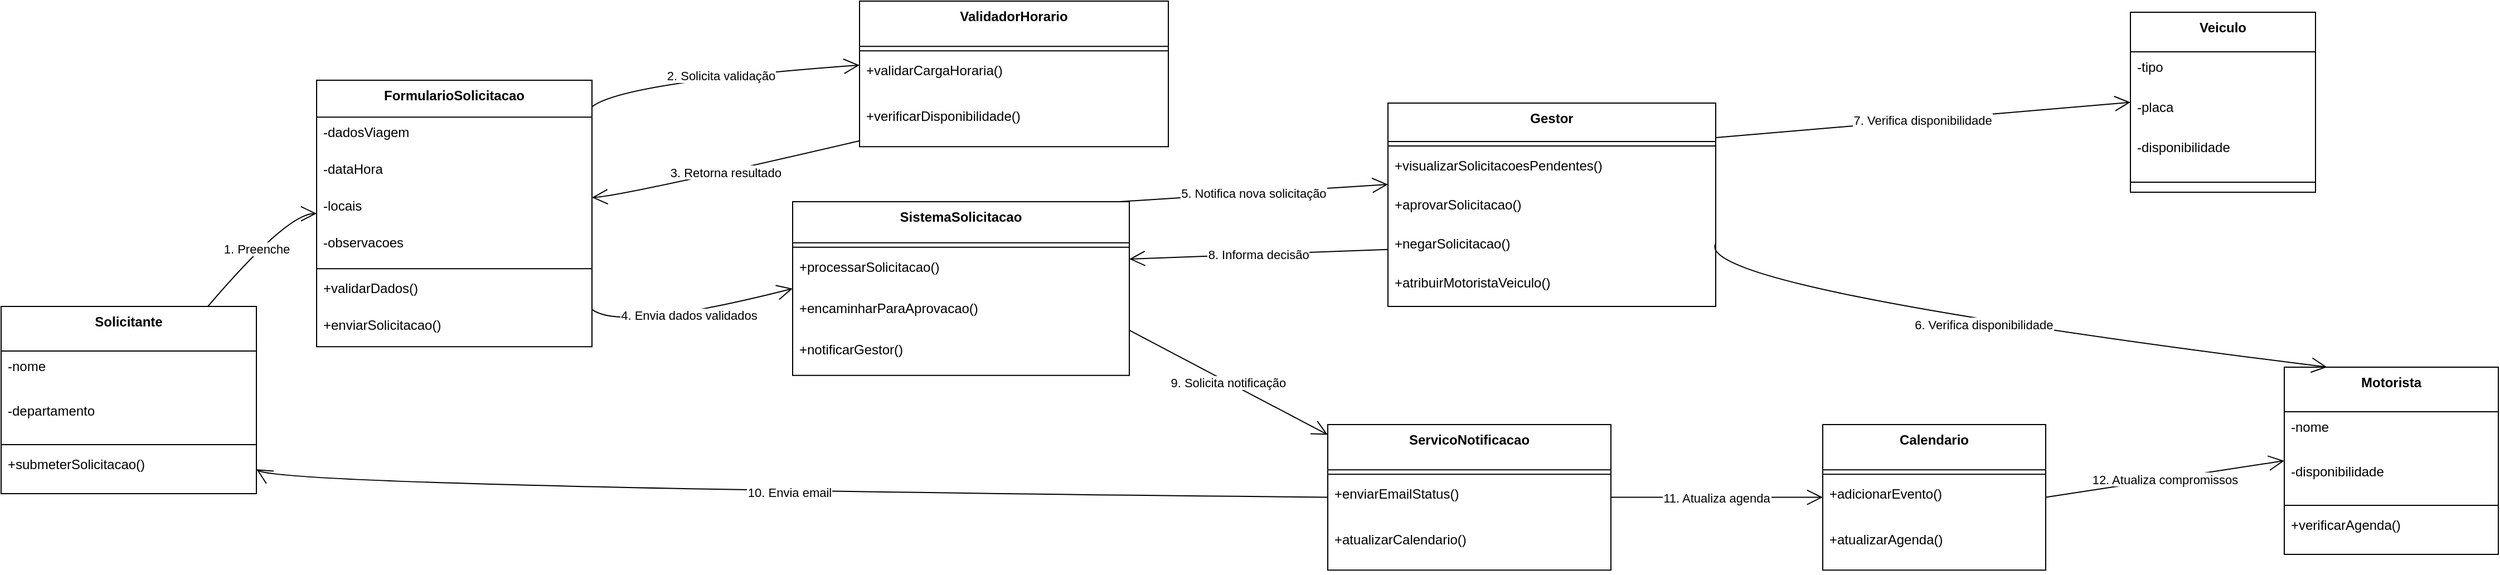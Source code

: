 <mxfile version="27.0.6">
  <diagram name="Página-1" id="Zq8oiolpRxW8-j1eHQIy">
    <mxGraphModel grid="1" page="1" gridSize="10" guides="1" tooltips="1" connect="1" arrows="1" fold="1" pageScale="1" pageWidth="827" pageHeight="1169" math="0" shadow="0">
      <root>
        <mxCell id="0" />
        <mxCell id="1" parent="0" />
        <mxCell id="f41anOxhTdi2pnCnQ5Af-1" value="Solicitante" style="swimlane;fontStyle=1;align=center;verticalAlign=top;childLayout=stackLayout;horizontal=1;startSize=40;horizontalStack=0;resizeParent=1;resizeParentMax=0;resizeLast=0;collapsible=0;marginBottom=0;" vertex="1" parent="1">
          <mxGeometry x="10" y="484" width="229" height="168" as="geometry" />
        </mxCell>
        <mxCell id="f41anOxhTdi2pnCnQ5Af-2" value="-nome" style="text;strokeColor=none;fillColor=none;align=left;verticalAlign=top;spacingLeft=4;spacingRight=4;overflow=hidden;rotatable=0;points=[[0,0.5],[1,0.5]];portConstraint=eastwest;" vertex="1" parent="f41anOxhTdi2pnCnQ5Af-1">
          <mxGeometry y="40" width="229" height="40" as="geometry" />
        </mxCell>
        <mxCell id="f41anOxhTdi2pnCnQ5Af-3" value="-departamento" style="text;strokeColor=none;fillColor=none;align=left;verticalAlign=top;spacingLeft=4;spacingRight=4;overflow=hidden;rotatable=0;points=[[0,0.5],[1,0.5]];portConstraint=eastwest;" vertex="1" parent="f41anOxhTdi2pnCnQ5Af-1">
          <mxGeometry y="80" width="229" height="40" as="geometry" />
        </mxCell>
        <mxCell id="f41anOxhTdi2pnCnQ5Af-4" style="line;strokeWidth=1;fillColor=none;align=left;verticalAlign=middle;spacingTop=-1;spacingLeft=3;spacingRight=3;rotatable=0;labelPosition=right;points=[];portConstraint=eastwest;strokeColor=inherit;" vertex="1" parent="f41anOxhTdi2pnCnQ5Af-1">
          <mxGeometry y="120" width="229" height="8" as="geometry" />
        </mxCell>
        <mxCell id="f41anOxhTdi2pnCnQ5Af-5" value="+submeterSolicitacao()" style="text;strokeColor=none;fillColor=none;align=left;verticalAlign=top;spacingLeft=4;spacingRight=4;overflow=hidden;rotatable=0;points=[[0,0.5],[1,0.5]];portConstraint=eastwest;" vertex="1" parent="f41anOxhTdi2pnCnQ5Af-1">
          <mxGeometry y="128" width="229" height="40" as="geometry" />
        </mxCell>
        <mxCell id="f41anOxhTdi2pnCnQ5Af-6" value="FormularioSolicitacao" style="swimlane;fontStyle=1;align=center;verticalAlign=top;childLayout=stackLayout;horizontal=1;startSize=33.143;horizontalStack=0;resizeParent=1;resizeParentMax=0;resizeLast=0;collapsible=0;marginBottom=0;" vertex="1" parent="1">
          <mxGeometry x="293" y="281" width="247" height="239.143" as="geometry" />
        </mxCell>
        <mxCell id="f41anOxhTdi2pnCnQ5Af-7" value="-dadosViagem" style="text;strokeColor=none;fillColor=none;align=left;verticalAlign=top;spacingLeft=4;spacingRight=4;overflow=hidden;rotatable=0;points=[[0,0.5],[1,0.5]];portConstraint=eastwest;" vertex="1" parent="f41anOxhTdi2pnCnQ5Af-6">
          <mxGeometry y="33.143" width="247" height="33" as="geometry" />
        </mxCell>
        <mxCell id="f41anOxhTdi2pnCnQ5Af-8" value="-dataHora" style="text;strokeColor=none;fillColor=none;align=left;verticalAlign=top;spacingLeft=4;spacingRight=4;overflow=hidden;rotatable=0;points=[[0,0.5],[1,0.5]];portConstraint=eastwest;" vertex="1" parent="f41anOxhTdi2pnCnQ5Af-6">
          <mxGeometry y="66.143" width="247" height="33" as="geometry" />
        </mxCell>
        <mxCell id="f41anOxhTdi2pnCnQ5Af-9" value="-locais" style="text;strokeColor=none;fillColor=none;align=left;verticalAlign=top;spacingLeft=4;spacingRight=4;overflow=hidden;rotatable=0;points=[[0,0.5],[1,0.5]];portConstraint=eastwest;" vertex="1" parent="f41anOxhTdi2pnCnQ5Af-6">
          <mxGeometry y="99.143" width="247" height="33" as="geometry" />
        </mxCell>
        <mxCell id="f41anOxhTdi2pnCnQ5Af-10" value="-observacoes" style="text;strokeColor=none;fillColor=none;align=left;verticalAlign=top;spacingLeft=4;spacingRight=4;overflow=hidden;rotatable=0;points=[[0,0.5],[1,0.5]];portConstraint=eastwest;" vertex="1" parent="f41anOxhTdi2pnCnQ5Af-6">
          <mxGeometry y="132.143" width="247" height="33" as="geometry" />
        </mxCell>
        <mxCell id="f41anOxhTdi2pnCnQ5Af-11" style="line;strokeWidth=1;fillColor=none;align=left;verticalAlign=middle;spacingTop=-1;spacingLeft=3;spacingRight=3;rotatable=0;labelPosition=right;points=[];portConstraint=eastwest;strokeColor=inherit;" vertex="1" parent="f41anOxhTdi2pnCnQ5Af-6">
          <mxGeometry y="165.143" width="247" height="8" as="geometry" />
        </mxCell>
        <mxCell id="f41anOxhTdi2pnCnQ5Af-12" value="+validarDados()" style="text;strokeColor=none;fillColor=none;align=left;verticalAlign=top;spacingLeft=4;spacingRight=4;overflow=hidden;rotatable=0;points=[[0,0.5],[1,0.5]];portConstraint=eastwest;" vertex="1" parent="f41anOxhTdi2pnCnQ5Af-6">
          <mxGeometry y="173.143" width="247" height="33" as="geometry" />
        </mxCell>
        <mxCell id="f41anOxhTdi2pnCnQ5Af-13" value="+enviarSolicitacao()" style="text;strokeColor=none;fillColor=none;align=left;verticalAlign=top;spacingLeft=4;spacingRight=4;overflow=hidden;rotatable=0;points=[[0,0.5],[1,0.5]];portConstraint=eastwest;" vertex="1" parent="f41anOxhTdi2pnCnQ5Af-6">
          <mxGeometry y="206.143" width="247" height="33" as="geometry" />
        </mxCell>
        <mxCell id="f41anOxhTdi2pnCnQ5Af-14" value="ValidadorHorario" style="swimlane;fontStyle=1;align=center;verticalAlign=top;childLayout=stackLayout;horizontal=1;startSize=40.571;horizontalStack=0;resizeParent=1;resizeParentMax=0;resizeLast=0;collapsible=0;marginBottom=0;" vertex="1" parent="1">
          <mxGeometry x="780" y="210" width="277" height="130.571" as="geometry" />
        </mxCell>
        <mxCell id="f41anOxhTdi2pnCnQ5Af-15" style="line;strokeWidth=1;fillColor=none;align=left;verticalAlign=middle;spacingTop=-1;spacingLeft=3;spacingRight=3;rotatable=0;labelPosition=right;points=[];portConstraint=eastwest;strokeColor=inherit;" vertex="1" parent="f41anOxhTdi2pnCnQ5Af-14">
          <mxGeometry y="40.571" width="277" height="8" as="geometry" />
        </mxCell>
        <mxCell id="f41anOxhTdi2pnCnQ5Af-16" value="+validarCargaHoraria()" style="text;strokeColor=none;fillColor=none;align=left;verticalAlign=top;spacingLeft=4;spacingRight=4;overflow=hidden;rotatable=0;points=[[0,0.5],[1,0.5]];portConstraint=eastwest;" vertex="1" parent="f41anOxhTdi2pnCnQ5Af-14">
          <mxGeometry y="48.571" width="277" height="41" as="geometry" />
        </mxCell>
        <mxCell id="f41anOxhTdi2pnCnQ5Af-17" value="+verificarDisponibilidade()" style="text;strokeColor=none;fillColor=none;align=left;verticalAlign=top;spacingLeft=4;spacingRight=4;overflow=hidden;rotatable=0;points=[[0,0.5],[1,0.5]];portConstraint=eastwest;" vertex="1" parent="f41anOxhTdi2pnCnQ5Af-14">
          <mxGeometry y="89.571" width="277" height="41" as="geometry" />
        </mxCell>
        <mxCell id="f41anOxhTdi2pnCnQ5Af-18" value="SistemaSolicitacao" style="swimlane;fontStyle=1;align=center;verticalAlign=top;childLayout=stackLayout;horizontal=1;startSize=36.889;horizontalStack=0;resizeParent=1;resizeParentMax=0;resizeLast=0;collapsible=0;marginBottom=0;" vertex="1" parent="1">
          <mxGeometry x="720" y="390" width="302" height="155.889" as="geometry" />
        </mxCell>
        <mxCell id="f41anOxhTdi2pnCnQ5Af-19" style="line;strokeWidth=1;fillColor=none;align=left;verticalAlign=middle;spacingTop=-1;spacingLeft=3;spacingRight=3;rotatable=0;labelPosition=right;points=[];portConstraint=eastwest;strokeColor=inherit;" vertex="1" parent="f41anOxhTdi2pnCnQ5Af-18">
          <mxGeometry y="36.889" width="302" height="8" as="geometry" />
        </mxCell>
        <mxCell id="f41anOxhTdi2pnCnQ5Af-20" value="+processarSolicitacao()" style="text;strokeColor=none;fillColor=none;align=left;verticalAlign=top;spacingLeft=4;spacingRight=4;overflow=hidden;rotatable=0;points=[[0,0.5],[1,0.5]];portConstraint=eastwest;" vertex="1" parent="f41anOxhTdi2pnCnQ5Af-18">
          <mxGeometry y="44.889" width="302" height="37" as="geometry" />
        </mxCell>
        <mxCell id="f41anOxhTdi2pnCnQ5Af-21" value="+encaminharParaAprovacao()" style="text;strokeColor=none;fillColor=none;align=left;verticalAlign=top;spacingLeft=4;spacingRight=4;overflow=hidden;rotatable=0;points=[[0,0.5],[1,0.5]];portConstraint=eastwest;" vertex="1" parent="f41anOxhTdi2pnCnQ5Af-18">
          <mxGeometry y="81.889" width="302" height="37" as="geometry" />
        </mxCell>
        <mxCell id="f41anOxhTdi2pnCnQ5Af-22" value="+notificarGestor()" style="text;strokeColor=none;fillColor=none;align=left;verticalAlign=top;spacingLeft=4;spacingRight=4;overflow=hidden;rotatable=0;points=[[0,0.5],[1,0.5]];portConstraint=eastwest;" vertex="1" parent="f41anOxhTdi2pnCnQ5Af-18">
          <mxGeometry y="118.889" width="302" height="37" as="geometry" />
        </mxCell>
        <mxCell id="f41anOxhTdi2pnCnQ5Af-23" value="Gestor" style="swimlane;fontStyle=1;align=center;verticalAlign=top;childLayout=stackLayout;horizontal=1;startSize=34.545;horizontalStack=0;resizeParent=1;resizeParentMax=0;resizeLast=0;collapsible=0;marginBottom=0;" vertex="1" parent="1">
          <mxGeometry x="1254" y="301.45" width="294" height="182.545" as="geometry" />
        </mxCell>
        <mxCell id="f41anOxhTdi2pnCnQ5Af-24" style="line;strokeWidth=1;fillColor=none;align=left;verticalAlign=middle;spacingTop=-1;spacingLeft=3;spacingRight=3;rotatable=0;labelPosition=right;points=[];portConstraint=eastwest;strokeColor=inherit;" vertex="1" parent="f41anOxhTdi2pnCnQ5Af-23">
          <mxGeometry y="34.545" width="294" height="8" as="geometry" />
        </mxCell>
        <mxCell id="f41anOxhTdi2pnCnQ5Af-25" value="+visualizarSolicitacoesPendentes()" style="text;strokeColor=none;fillColor=none;align=left;verticalAlign=top;spacingLeft=4;spacingRight=4;overflow=hidden;rotatable=0;points=[[0,0.5],[1,0.5]];portConstraint=eastwest;" vertex="1" parent="f41anOxhTdi2pnCnQ5Af-23">
          <mxGeometry y="42.545" width="294" height="35" as="geometry" />
        </mxCell>
        <mxCell id="f41anOxhTdi2pnCnQ5Af-26" value="+aprovarSolicitacao()" style="text;strokeColor=none;fillColor=none;align=left;verticalAlign=top;spacingLeft=4;spacingRight=4;overflow=hidden;rotatable=0;points=[[0,0.5],[1,0.5]];portConstraint=eastwest;" vertex="1" parent="f41anOxhTdi2pnCnQ5Af-23">
          <mxGeometry y="77.545" width="294" height="35" as="geometry" />
        </mxCell>
        <mxCell id="f41anOxhTdi2pnCnQ5Af-27" value="+negarSolicitacao()" style="text;strokeColor=none;fillColor=none;align=left;verticalAlign=top;spacingLeft=4;spacingRight=4;overflow=hidden;rotatable=0;points=[[0,0.5],[1,0.5]];portConstraint=eastwest;" vertex="1" parent="f41anOxhTdi2pnCnQ5Af-23">
          <mxGeometry y="112.545" width="294" height="35" as="geometry" />
        </mxCell>
        <mxCell id="f41anOxhTdi2pnCnQ5Af-28" value="+atribuirMotoristaVeiculo()" style="text;strokeColor=none;fillColor=none;align=left;verticalAlign=top;spacingLeft=4;spacingRight=4;overflow=hidden;rotatable=0;points=[[0,0.5],[1,0.5]];portConstraint=eastwest;" vertex="1" parent="f41anOxhTdi2pnCnQ5Af-23">
          <mxGeometry y="147.545" width="294" height="35" as="geometry" />
        </mxCell>
        <mxCell id="f41anOxhTdi2pnCnQ5Af-29" value="Motorista" style="swimlane;fontStyle=1;align=center;verticalAlign=top;childLayout=stackLayout;horizontal=1;startSize=40;horizontalStack=0;resizeParent=1;resizeParentMax=0;resizeLast=0;collapsible=0;marginBottom=0;" vertex="1" parent="1">
          <mxGeometry x="2058" y="538.46" width="192" height="168" as="geometry" />
        </mxCell>
        <mxCell id="f41anOxhTdi2pnCnQ5Af-30" value="-nome" style="text;strokeColor=none;fillColor=none;align=left;verticalAlign=top;spacingLeft=4;spacingRight=4;overflow=hidden;rotatable=0;points=[[0,0.5],[1,0.5]];portConstraint=eastwest;" vertex="1" parent="f41anOxhTdi2pnCnQ5Af-29">
          <mxGeometry y="40" width="192" height="40" as="geometry" />
        </mxCell>
        <mxCell id="f41anOxhTdi2pnCnQ5Af-31" value="-disponibilidade" style="text;strokeColor=none;fillColor=none;align=left;verticalAlign=top;spacingLeft=4;spacingRight=4;overflow=hidden;rotatable=0;points=[[0,0.5],[1,0.5]];portConstraint=eastwest;" vertex="1" parent="f41anOxhTdi2pnCnQ5Af-29">
          <mxGeometry y="80" width="192" height="40" as="geometry" />
        </mxCell>
        <mxCell id="f41anOxhTdi2pnCnQ5Af-32" style="line;strokeWidth=1;fillColor=none;align=left;verticalAlign=middle;spacingTop=-1;spacingLeft=3;spacingRight=3;rotatable=0;labelPosition=right;points=[];portConstraint=eastwest;strokeColor=inherit;" vertex="1" parent="f41anOxhTdi2pnCnQ5Af-29">
          <mxGeometry y="120" width="192" height="8" as="geometry" />
        </mxCell>
        <mxCell id="f41anOxhTdi2pnCnQ5Af-33" value="+verificarAgenda()" style="text;strokeColor=none;fillColor=none;align=left;verticalAlign=top;spacingLeft=4;spacingRight=4;overflow=hidden;rotatable=0;points=[[0,0.5],[1,0.5]];portConstraint=eastwest;" vertex="1" parent="f41anOxhTdi2pnCnQ5Af-29">
          <mxGeometry y="128" width="192" height="40" as="geometry" />
        </mxCell>
        <mxCell id="f41anOxhTdi2pnCnQ5Af-34" value="Veiculo" style="swimlane;fontStyle=1;align=center;verticalAlign=top;childLayout=stackLayout;horizontal=1;startSize=35.556;horizontalStack=0;resizeParent=1;resizeParentMax=0;resizeLast=0;collapsible=0;marginBottom=0;" vertex="1" parent="1">
          <mxGeometry x="1920" y="220" width="166" height="161.556" as="geometry" />
        </mxCell>
        <mxCell id="f41anOxhTdi2pnCnQ5Af-35" value="-tipo" style="text;strokeColor=none;fillColor=none;align=left;verticalAlign=top;spacingLeft=4;spacingRight=4;overflow=hidden;rotatable=0;points=[[0,0.5],[1,0.5]];portConstraint=eastwest;" vertex="1" parent="f41anOxhTdi2pnCnQ5Af-34">
          <mxGeometry y="35.556" width="166" height="36" as="geometry" />
        </mxCell>
        <mxCell id="f41anOxhTdi2pnCnQ5Af-36" value="-placa" style="text;strokeColor=none;fillColor=none;align=left;verticalAlign=top;spacingLeft=4;spacingRight=4;overflow=hidden;rotatable=0;points=[[0,0.5],[1,0.5]];portConstraint=eastwest;" vertex="1" parent="f41anOxhTdi2pnCnQ5Af-34">
          <mxGeometry y="71.556" width="166" height="36" as="geometry" />
        </mxCell>
        <mxCell id="f41anOxhTdi2pnCnQ5Af-37" value="-disponibilidade" style="text;strokeColor=none;fillColor=none;align=left;verticalAlign=top;spacingLeft=4;spacingRight=4;overflow=hidden;rotatable=0;points=[[0,0.5],[1,0.5]];portConstraint=eastwest;" vertex="1" parent="f41anOxhTdi2pnCnQ5Af-34">
          <mxGeometry y="107.556" width="166" height="36" as="geometry" />
        </mxCell>
        <mxCell id="f41anOxhTdi2pnCnQ5Af-38" style="line;strokeWidth=1;fillColor=none;align=left;verticalAlign=middle;spacingTop=-1;spacingLeft=3;spacingRight=3;rotatable=0;labelPosition=right;points=[];portConstraint=eastwest;strokeColor=inherit;" vertex="1" parent="f41anOxhTdi2pnCnQ5Af-34">
          <mxGeometry y="143.556" width="166" height="18" as="geometry" />
        </mxCell>
        <mxCell id="f41anOxhTdi2pnCnQ5Af-39" value="ServicoNotificacao" style="swimlane;fontStyle=1;align=center;verticalAlign=top;childLayout=stackLayout;horizontal=1;startSize=40.571;horizontalStack=0;resizeParent=1;resizeParentMax=0;resizeLast=0;collapsible=0;marginBottom=0;" vertex="1" parent="1">
          <mxGeometry x="1200" y="590" width="254" height="130.571" as="geometry" />
        </mxCell>
        <mxCell id="f41anOxhTdi2pnCnQ5Af-40" style="line;strokeWidth=1;fillColor=none;align=left;verticalAlign=middle;spacingTop=-1;spacingLeft=3;spacingRight=3;rotatable=0;labelPosition=right;points=[];portConstraint=eastwest;strokeColor=inherit;" vertex="1" parent="f41anOxhTdi2pnCnQ5Af-39">
          <mxGeometry y="40.571" width="254" height="8" as="geometry" />
        </mxCell>
        <mxCell id="f41anOxhTdi2pnCnQ5Af-41" value="+enviarEmailStatus()" style="text;strokeColor=none;fillColor=none;align=left;verticalAlign=top;spacingLeft=4;spacingRight=4;overflow=hidden;rotatable=0;points=[[0,0.5],[1,0.5]];portConstraint=eastwest;" vertex="1" parent="f41anOxhTdi2pnCnQ5Af-39">
          <mxGeometry y="48.571" width="254" height="41" as="geometry" />
        </mxCell>
        <mxCell id="f41anOxhTdi2pnCnQ5Af-42" value="+atualizarCalendario()" style="text;strokeColor=none;fillColor=none;align=left;verticalAlign=top;spacingLeft=4;spacingRight=4;overflow=hidden;rotatable=0;points=[[0,0.5],[1,0.5]];portConstraint=eastwest;" vertex="1" parent="f41anOxhTdi2pnCnQ5Af-39">
          <mxGeometry y="89.571" width="254" height="41" as="geometry" />
        </mxCell>
        <mxCell id="f41anOxhTdi2pnCnQ5Af-43" value="Calendario" style="swimlane;fontStyle=1;align=center;verticalAlign=top;childLayout=stackLayout;horizontal=1;startSize=40.571;horizontalStack=0;resizeParent=1;resizeParentMax=0;resizeLast=0;collapsible=0;marginBottom=0;" vertex="1" parent="1">
          <mxGeometry x="1644" y="590" width="200" height="130.571" as="geometry" />
        </mxCell>
        <mxCell id="f41anOxhTdi2pnCnQ5Af-44" style="line;strokeWidth=1;fillColor=none;align=left;verticalAlign=middle;spacingTop=-1;spacingLeft=3;spacingRight=3;rotatable=0;labelPosition=right;points=[];portConstraint=eastwest;strokeColor=inherit;" vertex="1" parent="f41anOxhTdi2pnCnQ5Af-43">
          <mxGeometry y="40.571" width="200" height="8" as="geometry" />
        </mxCell>
        <mxCell id="f41anOxhTdi2pnCnQ5Af-45" value="+adicionarEvento()" style="text;strokeColor=none;fillColor=none;align=left;verticalAlign=top;spacingLeft=4;spacingRight=4;overflow=hidden;rotatable=0;points=[[0,0.5],[1,0.5]];portConstraint=eastwest;" vertex="1" parent="f41anOxhTdi2pnCnQ5Af-43">
          <mxGeometry y="48.571" width="200" height="41" as="geometry" />
        </mxCell>
        <mxCell id="f41anOxhTdi2pnCnQ5Af-46" value="+atualizarAgenda()" style="text;strokeColor=none;fillColor=none;align=left;verticalAlign=top;spacingLeft=4;spacingRight=4;overflow=hidden;rotatable=0;points=[[0,0.5],[1,0.5]];portConstraint=eastwest;" vertex="1" parent="f41anOxhTdi2pnCnQ5Af-43">
          <mxGeometry y="89.571" width="200" height="41" as="geometry" />
        </mxCell>
        <mxCell id="f41anOxhTdi2pnCnQ5Af-47" value="1. Preenche" style="curved=1;startArrow=none;endArrow=open;endSize=12;exitX=0.81;exitY=0;entryX=0;entryY=0.5;rounded=0;" edge="1" parent="1" source="f41anOxhTdi2pnCnQ5Af-1" target="f41anOxhTdi2pnCnQ5Af-6">
          <mxGeometry relative="1" as="geometry">
            <Array as="points">
              <mxPoint x="266" y="401" />
            </Array>
          </mxGeometry>
        </mxCell>
        <mxCell id="f41anOxhTdi2pnCnQ5Af-48" value="2. Solicita validação" style="curved=1;startArrow=none;endArrow=open;endSize=12;exitX=1;exitY=0.1;entryX=0;entryY=0.44;rounded=0;" edge="1" parent="1" source="f41anOxhTdi2pnCnQ5Af-6" target="f41anOxhTdi2pnCnQ5Af-14">
          <mxGeometry relative="1" as="geometry">
            <Array as="points">
              <mxPoint x="567" y="283" />
            </Array>
          </mxGeometry>
        </mxCell>
        <mxCell id="f41anOxhTdi2pnCnQ5Af-49" value="3. Retorna resultado" style="curved=1;startArrow=none;endArrow=open;endSize=12;exitX=0;exitY=0.96;entryX=1;entryY=0.44;rounded=0;" edge="1" parent="1" source="f41anOxhTdi2pnCnQ5Af-14" target="f41anOxhTdi2pnCnQ5Af-6">
          <mxGeometry relative="1" as="geometry">
            <Array as="points">
              <mxPoint x="567" y="385" />
            </Array>
          </mxGeometry>
        </mxCell>
        <mxCell id="f41anOxhTdi2pnCnQ5Af-50" value="4. Envia dados validados" style="curved=1;startArrow=none;endArrow=open;endSize=12;exitX=1;exitY=0.86;entryX=0;entryY=0.5;rounded=0;" edge="1" parent="1" source="f41anOxhTdi2pnCnQ5Af-6" target="f41anOxhTdi2pnCnQ5Af-18">
          <mxGeometry relative="1" as="geometry">
            <Array as="points">
              <mxPoint x="567" y="507" />
            </Array>
          </mxGeometry>
        </mxCell>
        <mxCell id="f41anOxhTdi2pnCnQ5Af-51" value="5. Notifica nova solicitação" style="curved=1;startArrow=none;endArrow=open;endSize=12;exitX=0.97;exitY=0;entryX=0;entryY=0.4;rounded=0;" edge="1" parent="1" source="f41anOxhTdi2pnCnQ5Af-18" target="f41anOxhTdi2pnCnQ5Af-23">
          <mxGeometry relative="1" as="geometry">
            <Array as="points" />
          </mxGeometry>
        </mxCell>
        <mxCell id="f41anOxhTdi2pnCnQ5Af-52" value="6. Verifica disponibilidade" style="curved=1;startArrow=none;endArrow=open;endSize=12;exitX=1;exitY=0.69;entryX=0.2;entryY=0;rounded=0;" edge="1" parent="1" source="f41anOxhTdi2pnCnQ5Af-23" target="f41anOxhTdi2pnCnQ5Af-29">
          <mxGeometry relative="1" as="geometry">
            <Array as="points">
              <mxPoint x="1526" y="467" />
            </Array>
          </mxGeometry>
        </mxCell>
        <mxCell id="f41anOxhTdi2pnCnQ5Af-53" value="7. Verifica disponibilidade" style="curved=1;startArrow=none;endArrow=open;endSize=12;exitX=1;exitY=0.17;entryX=0;entryY=0.5;rounded=0;" edge="1" parent="1" source="f41anOxhTdi2pnCnQ5Af-23" target="f41anOxhTdi2pnCnQ5Af-34">
          <mxGeometry relative="1" as="geometry">
            <Array as="points" />
          </mxGeometry>
        </mxCell>
        <mxCell id="f41anOxhTdi2pnCnQ5Af-54" value="8. Informa decisão" style="curved=1;startArrow=none;endArrow=open;endSize=12;exitX=0;exitY=0.72;entryX=1;entryY=0.33;rounded=0;" edge="1" parent="1" source="f41anOxhTdi2pnCnQ5Af-23" target="f41anOxhTdi2pnCnQ5Af-18">
          <mxGeometry relative="1" as="geometry">
            <Array as="points" />
          </mxGeometry>
        </mxCell>
        <mxCell id="f41anOxhTdi2pnCnQ5Af-55" value="9. Solicita notificação" style="curved=1;startArrow=none;endArrow=open;endSize=12;exitX=1;exitY=0.74;entryX=0;entryY=0.07;rounded=0;" edge="1" parent="1" source="f41anOxhTdi2pnCnQ5Af-18" target="f41anOxhTdi2pnCnQ5Af-39">
          <mxGeometry relative="1" as="geometry">
            <Array as="points" />
          </mxGeometry>
        </mxCell>
        <mxCell id="f41anOxhTdi2pnCnQ5Af-56" value="10. Envia email" style="curved=1;startArrow=none;endArrow=open;endSize=12;exitX=0;exitY=0.5;entryX=1;entryY=0.87;rounded=0;" edge="1" parent="1" source="f41anOxhTdi2pnCnQ5Af-39" target="f41anOxhTdi2pnCnQ5Af-1">
          <mxGeometry relative="1" as="geometry">
            <Array as="points">
              <mxPoint x="266" y="646" />
            </Array>
          </mxGeometry>
        </mxCell>
        <mxCell id="f41anOxhTdi2pnCnQ5Af-57" value="11. Atualiza agenda" style="curved=1;startArrow=none;endArrow=open;endSize=12;exitX=1;exitY=0.5;entryX=0;entryY=0.5;rounded=0;" edge="1" parent="1" source="f41anOxhTdi2pnCnQ5Af-39" target="f41anOxhTdi2pnCnQ5Af-43">
          <mxGeometry relative="1" as="geometry">
            <Array as="points" />
          </mxGeometry>
        </mxCell>
        <mxCell id="f41anOxhTdi2pnCnQ5Af-58" value="12. Atualiza compromissos" style="curved=1;startArrow=none;endArrow=open;endSize=12;exitX=1;exitY=0.5;entryX=0;entryY=0.5;rounded=0;" edge="1" parent="1" source="f41anOxhTdi2pnCnQ5Af-43" target="f41anOxhTdi2pnCnQ5Af-29">
          <mxGeometry relative="1" as="geometry">
            <Array as="points" />
          </mxGeometry>
        </mxCell>
      </root>
    </mxGraphModel>
  </diagram>
</mxfile>
